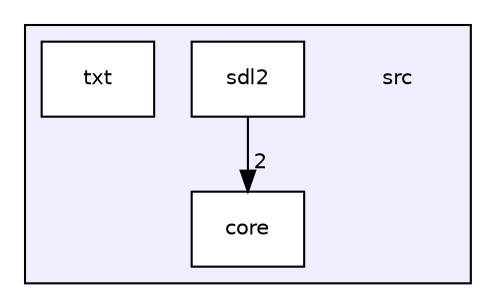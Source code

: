 digraph "src" {
  compound=true
  node [ fontsize="10", fontname="Helvetica"];
  edge [ labelfontsize="10", labelfontname="Helvetica"];
  subgraph clusterdir_68267d1309a1af8e8297ef4c3efbcdba {
    graph [ bgcolor="#eeeeff", pencolor="black", label="" URL="dir_68267d1309a1af8e8297ef4c3efbcdba.html"];
    dir_68267d1309a1af8e8297ef4c3efbcdba [shape=plaintext label="src"];
  dir_aebb8dcc11953d78e620bbef0b9e2183 [shape=box label="core" fillcolor="white" style="filled" URL="dir_aebb8dcc11953d78e620bbef0b9e2183.html"];
  dir_8d1e9cce9dcfda87c581b5abec6517a4 [shape=box label="sdl2" fillcolor="white" style="filled" URL="dir_8d1e9cce9dcfda87c581b5abec6517a4.html"];
  dir_74d70b51b5aa2eb3cb5baf13d2756485 [shape=box label="txt" fillcolor="white" style="filled" URL="dir_74d70b51b5aa2eb3cb5baf13d2756485.html"];
  }
  dir_8d1e9cce9dcfda87c581b5abec6517a4->dir_aebb8dcc11953d78e620bbef0b9e2183 [headlabel="2", labeldistance=1.5 headhref="dir_000002_000001.html"];
}
